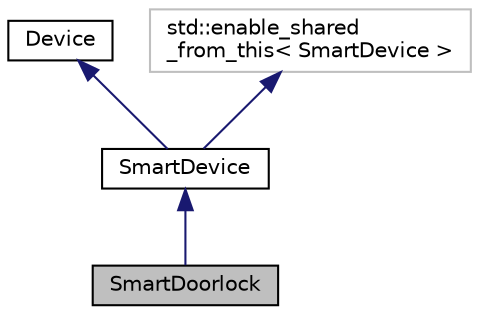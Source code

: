 digraph "SmartDoorlock"
{
 // LATEX_PDF_SIZE
  edge [fontname="Helvetica",fontsize="10",labelfontname="Helvetica",labelfontsize="10"];
  node [fontname="Helvetica",fontsize="10",shape=record];
  Node1 [label="SmartDoorlock",height=0.2,width=0.4,color="black", fillcolor="grey75", style="filled", fontcolor="black",tooltip="A concrete class representing a smart door lock device."];
  Node2 -> Node1 [dir="back",color="midnightblue",fontsize="10",style="solid",fontname="Helvetica"];
  Node2 [label="SmartDevice",height=0.2,width=0.4,color="black", fillcolor="white", style="filled",URL="$classSmartDevice.html",tooltip="Context class in the State Pattern that represents a smart device."];
  Node3 -> Node2 [dir="back",color="midnightblue",fontsize="10",style="solid",fontname="Helvetica"];
  Node3 [label="Device",height=0.2,width=0.4,color="black", fillcolor="white", style="filled",URL="$classDevice.html",tooltip="Abstract base class for all devices in the composite structure."];
  Node4 -> Node2 [dir="back",color="midnightblue",fontsize="10",style="solid",fontname="Helvetica"];
  Node4 [label="std::enable_shared\l_from_this\< SmartDevice \>",height=0.2,width=0.4,color="grey75", fillcolor="white", style="filled",tooltip=" "];
}

